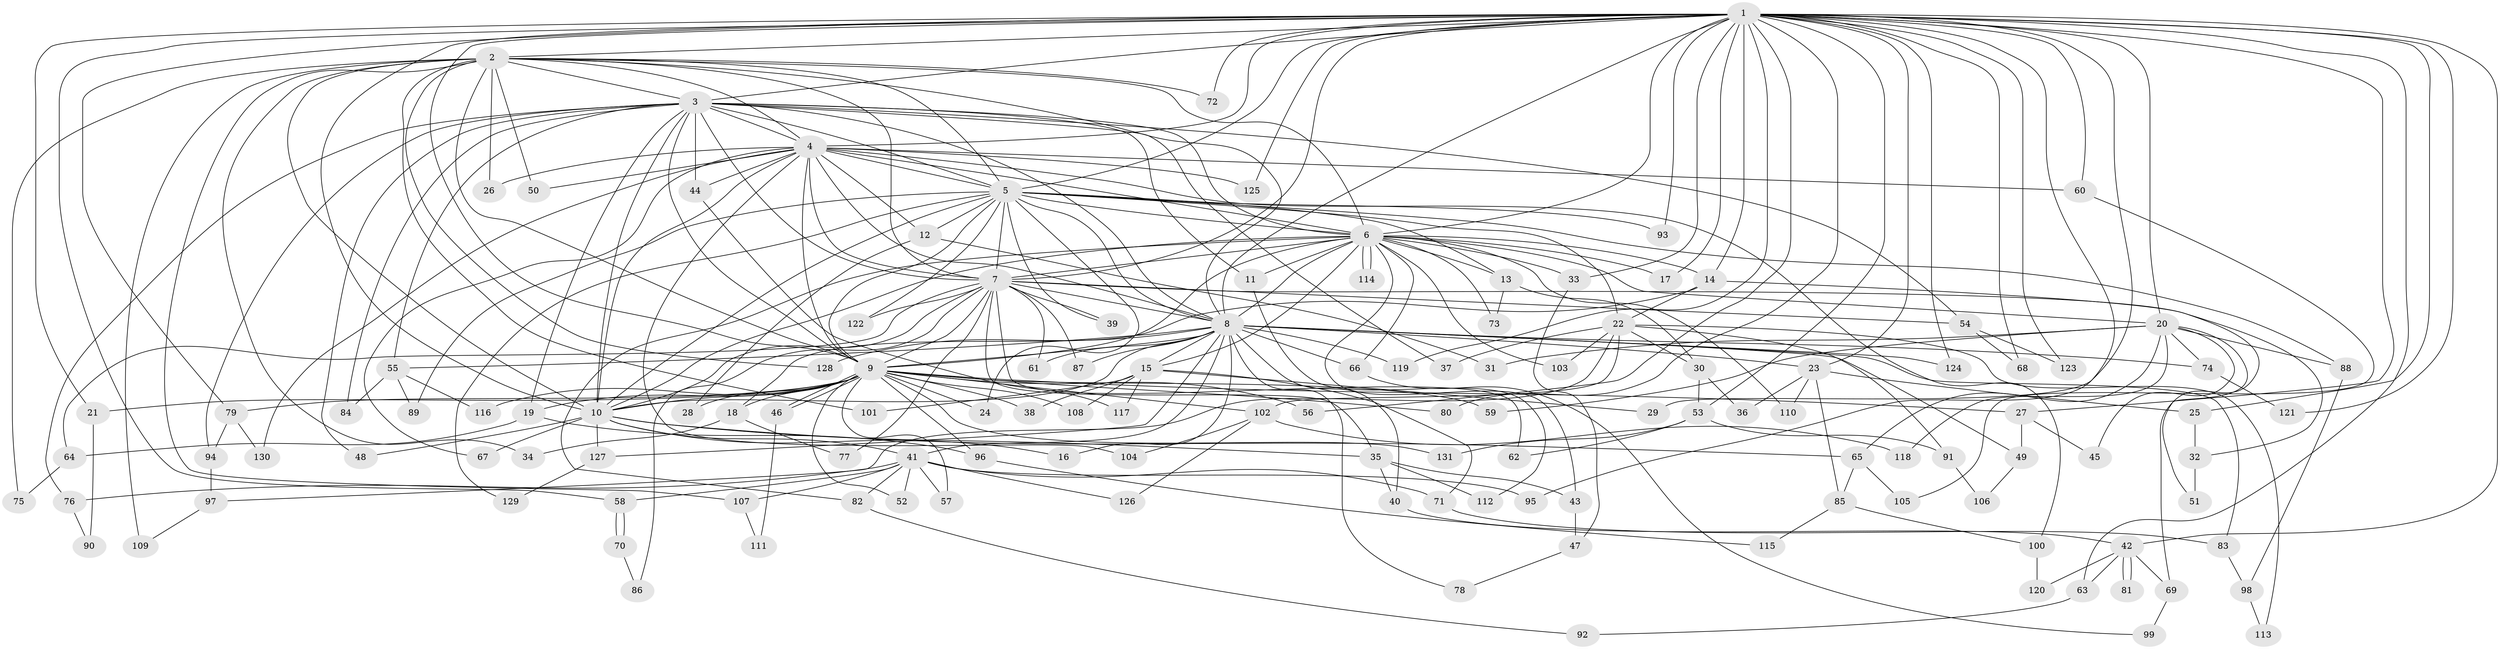 // Generated by graph-tools (version 1.1) at 2025/45/03/09/25 04:45:31]
// undirected, 131 vertices, 287 edges
graph export_dot {
graph [start="1"]
  node [color=gray90,style=filled];
  1;
  2;
  3;
  4;
  5;
  6;
  7;
  8;
  9;
  10;
  11;
  12;
  13;
  14;
  15;
  16;
  17;
  18;
  19;
  20;
  21;
  22;
  23;
  24;
  25;
  26;
  27;
  28;
  29;
  30;
  31;
  32;
  33;
  34;
  35;
  36;
  37;
  38;
  39;
  40;
  41;
  42;
  43;
  44;
  45;
  46;
  47;
  48;
  49;
  50;
  51;
  52;
  53;
  54;
  55;
  56;
  57;
  58;
  59;
  60;
  61;
  62;
  63;
  64;
  65;
  66;
  67;
  68;
  69;
  70;
  71;
  72;
  73;
  74;
  75;
  76;
  77;
  78;
  79;
  80;
  81;
  82;
  83;
  84;
  85;
  86;
  87;
  88;
  89;
  90;
  91;
  92;
  93;
  94;
  95;
  96;
  97;
  98;
  99;
  100;
  101;
  102;
  103;
  104;
  105;
  106;
  107;
  108;
  109;
  110;
  111;
  112;
  113;
  114;
  115;
  116;
  117;
  118;
  119;
  120;
  121;
  122;
  123;
  124;
  125;
  126;
  127;
  128;
  129;
  130;
  131;
  1 -- 2;
  1 -- 3;
  1 -- 4;
  1 -- 5;
  1 -- 6;
  1 -- 7;
  1 -- 8;
  1 -- 9;
  1 -- 10;
  1 -- 14;
  1 -- 17;
  1 -- 20;
  1 -- 21;
  1 -- 23;
  1 -- 25;
  1 -- 27;
  1 -- 29;
  1 -- 33;
  1 -- 42;
  1 -- 53;
  1 -- 56;
  1 -- 58;
  1 -- 60;
  1 -- 63;
  1 -- 68;
  1 -- 72;
  1 -- 79;
  1 -- 80;
  1 -- 93;
  1 -- 95;
  1 -- 119;
  1 -- 121;
  1 -- 123;
  1 -- 124;
  1 -- 125;
  2 -- 3;
  2 -- 4;
  2 -- 5;
  2 -- 6;
  2 -- 7;
  2 -- 8;
  2 -- 9;
  2 -- 10;
  2 -- 26;
  2 -- 34;
  2 -- 50;
  2 -- 72;
  2 -- 75;
  2 -- 101;
  2 -- 107;
  2 -- 109;
  2 -- 128;
  3 -- 4;
  3 -- 5;
  3 -- 6;
  3 -- 7;
  3 -- 8;
  3 -- 9;
  3 -- 10;
  3 -- 11;
  3 -- 19;
  3 -- 37;
  3 -- 44;
  3 -- 48;
  3 -- 54;
  3 -- 55;
  3 -- 76;
  3 -- 84;
  3 -- 94;
  4 -- 5;
  4 -- 6;
  4 -- 7;
  4 -- 8;
  4 -- 9;
  4 -- 10;
  4 -- 12;
  4 -- 26;
  4 -- 44;
  4 -- 50;
  4 -- 60;
  4 -- 67;
  4 -- 100;
  4 -- 104;
  4 -- 125;
  4 -- 130;
  5 -- 6;
  5 -- 7;
  5 -- 8;
  5 -- 9;
  5 -- 10;
  5 -- 12;
  5 -- 13;
  5 -- 22;
  5 -- 24;
  5 -- 39;
  5 -- 88;
  5 -- 89;
  5 -- 93;
  5 -- 122;
  5 -- 129;
  6 -- 7;
  6 -- 8;
  6 -- 9;
  6 -- 10;
  6 -- 11;
  6 -- 13;
  6 -- 14;
  6 -- 15;
  6 -- 17;
  6 -- 20;
  6 -- 33;
  6 -- 43;
  6 -- 66;
  6 -- 73;
  6 -- 82;
  6 -- 103;
  6 -- 110;
  6 -- 114;
  6 -- 114;
  7 -- 8;
  7 -- 9;
  7 -- 10;
  7 -- 32;
  7 -- 35;
  7 -- 39;
  7 -- 54;
  7 -- 61;
  7 -- 62;
  7 -- 64;
  7 -- 77;
  7 -- 86;
  7 -- 87;
  7 -- 122;
  8 -- 9;
  8 -- 10;
  8 -- 15;
  8 -- 16;
  8 -- 23;
  8 -- 40;
  8 -- 41;
  8 -- 49;
  8 -- 55;
  8 -- 61;
  8 -- 66;
  8 -- 74;
  8 -- 78;
  8 -- 83;
  8 -- 87;
  8 -- 119;
  8 -- 124;
  8 -- 127;
  8 -- 128;
  9 -- 10;
  9 -- 18;
  9 -- 19;
  9 -- 21;
  9 -- 24;
  9 -- 27;
  9 -- 28;
  9 -- 38;
  9 -- 46;
  9 -- 46;
  9 -- 52;
  9 -- 56;
  9 -- 57;
  9 -- 59;
  9 -- 79;
  9 -- 80;
  9 -- 96;
  9 -- 102;
  9 -- 108;
  9 -- 116;
  9 -- 131;
  10 -- 16;
  10 -- 35;
  10 -- 41;
  10 -- 48;
  10 -- 65;
  10 -- 67;
  10 -- 127;
  11 -- 112;
  12 -- 28;
  12 -- 31;
  13 -- 30;
  13 -- 73;
  14 -- 18;
  14 -- 22;
  14 -- 69;
  15 -- 29;
  15 -- 38;
  15 -- 71;
  15 -- 101;
  15 -- 108;
  15 -- 117;
  18 -- 34;
  18 -- 77;
  19 -- 64;
  19 -- 96;
  20 -- 31;
  20 -- 45;
  20 -- 51;
  20 -- 59;
  20 -- 65;
  20 -- 74;
  20 -- 88;
  20 -- 118;
  21 -- 90;
  22 -- 30;
  22 -- 37;
  22 -- 91;
  22 -- 97;
  22 -- 102;
  22 -- 103;
  22 -- 113;
  23 -- 25;
  23 -- 36;
  23 -- 85;
  23 -- 110;
  25 -- 32;
  27 -- 45;
  27 -- 49;
  30 -- 36;
  30 -- 53;
  32 -- 51;
  33 -- 47;
  35 -- 40;
  35 -- 43;
  35 -- 112;
  40 -- 42;
  41 -- 52;
  41 -- 57;
  41 -- 58;
  41 -- 71;
  41 -- 76;
  41 -- 82;
  41 -- 95;
  41 -- 107;
  41 -- 126;
  42 -- 63;
  42 -- 69;
  42 -- 81;
  42 -- 81;
  42 -- 120;
  43 -- 47;
  44 -- 117;
  46 -- 111;
  47 -- 78;
  49 -- 106;
  53 -- 62;
  53 -- 91;
  53 -- 131;
  54 -- 68;
  54 -- 123;
  55 -- 84;
  55 -- 89;
  55 -- 116;
  58 -- 70;
  58 -- 70;
  60 -- 105;
  63 -- 92;
  64 -- 75;
  65 -- 85;
  65 -- 105;
  66 -- 99;
  69 -- 99;
  70 -- 86;
  71 -- 83;
  74 -- 121;
  76 -- 90;
  79 -- 94;
  79 -- 130;
  82 -- 92;
  83 -- 98;
  85 -- 100;
  85 -- 115;
  88 -- 98;
  91 -- 106;
  94 -- 97;
  96 -- 115;
  97 -- 109;
  98 -- 113;
  100 -- 120;
  102 -- 104;
  102 -- 118;
  102 -- 126;
  107 -- 111;
  127 -- 129;
}
